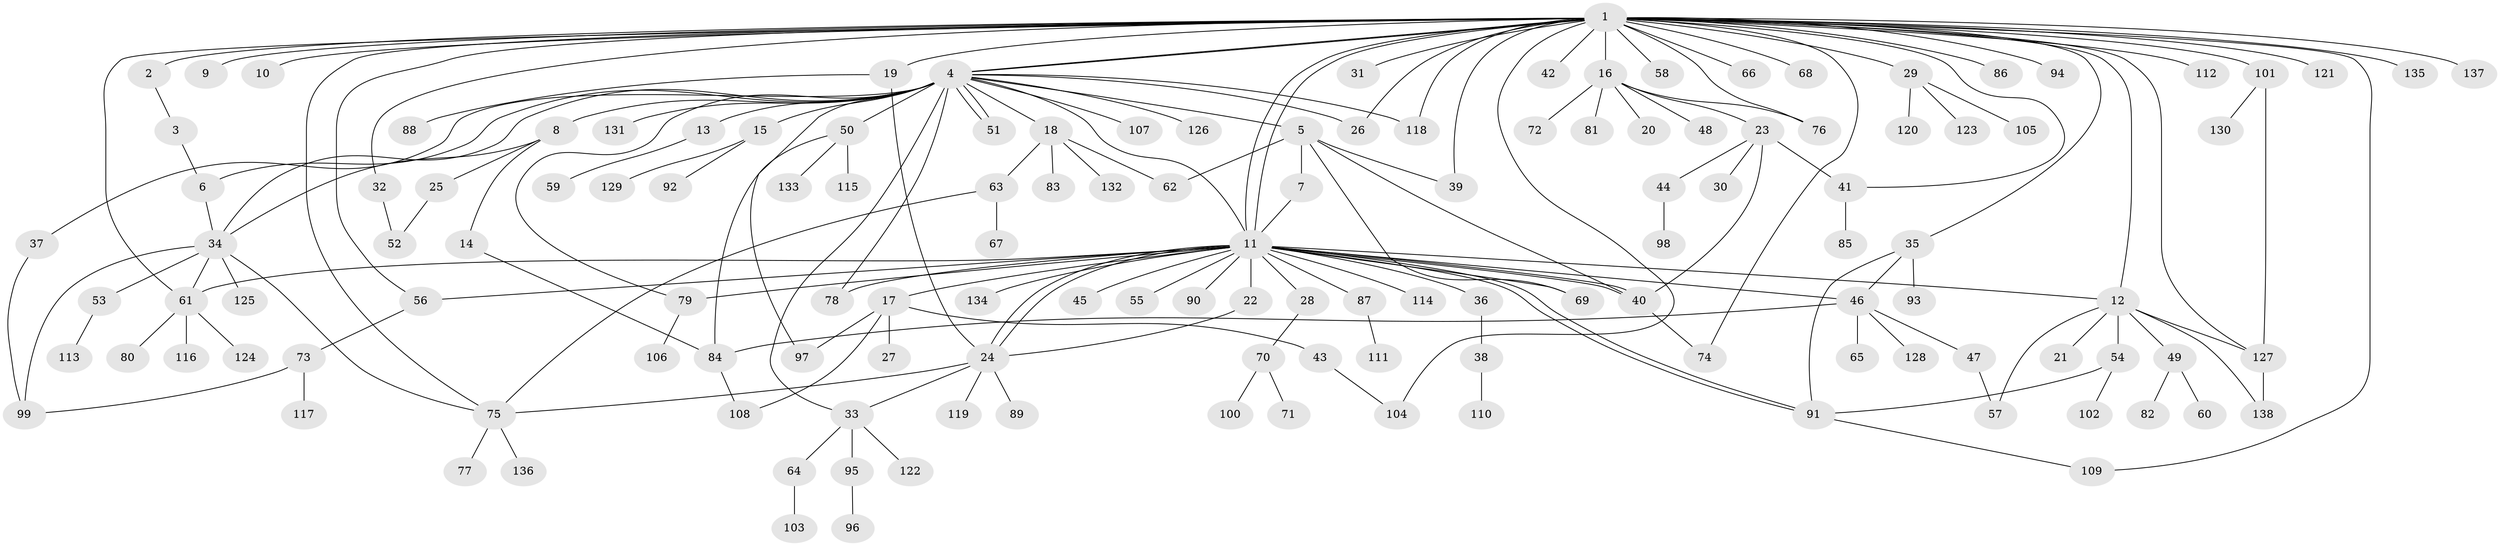 // Generated by graph-tools (version 1.1) at 2025/01/03/09/25 03:01:39]
// undirected, 138 vertices, 186 edges
graph export_dot {
graph [start="1"]
  node [color=gray90,style=filled];
  1;
  2;
  3;
  4;
  5;
  6;
  7;
  8;
  9;
  10;
  11;
  12;
  13;
  14;
  15;
  16;
  17;
  18;
  19;
  20;
  21;
  22;
  23;
  24;
  25;
  26;
  27;
  28;
  29;
  30;
  31;
  32;
  33;
  34;
  35;
  36;
  37;
  38;
  39;
  40;
  41;
  42;
  43;
  44;
  45;
  46;
  47;
  48;
  49;
  50;
  51;
  52;
  53;
  54;
  55;
  56;
  57;
  58;
  59;
  60;
  61;
  62;
  63;
  64;
  65;
  66;
  67;
  68;
  69;
  70;
  71;
  72;
  73;
  74;
  75;
  76;
  77;
  78;
  79;
  80;
  81;
  82;
  83;
  84;
  85;
  86;
  87;
  88;
  89;
  90;
  91;
  92;
  93;
  94;
  95;
  96;
  97;
  98;
  99;
  100;
  101;
  102;
  103;
  104;
  105;
  106;
  107;
  108;
  109;
  110;
  111;
  112;
  113;
  114;
  115;
  116;
  117;
  118;
  119;
  120;
  121;
  122;
  123;
  124;
  125;
  126;
  127;
  128;
  129;
  130;
  131;
  132;
  133;
  134;
  135;
  136;
  137;
  138;
  1 -- 2;
  1 -- 4;
  1 -- 4;
  1 -- 9;
  1 -- 10;
  1 -- 11;
  1 -- 11;
  1 -- 12;
  1 -- 16;
  1 -- 19;
  1 -- 26;
  1 -- 29;
  1 -- 31;
  1 -- 32;
  1 -- 35;
  1 -- 39;
  1 -- 41;
  1 -- 42;
  1 -- 56;
  1 -- 58;
  1 -- 61;
  1 -- 66;
  1 -- 68;
  1 -- 74;
  1 -- 75;
  1 -- 76;
  1 -- 86;
  1 -- 94;
  1 -- 101;
  1 -- 104;
  1 -- 109;
  1 -- 112;
  1 -- 118;
  1 -- 121;
  1 -- 127;
  1 -- 135;
  1 -- 137;
  2 -- 3;
  3 -- 6;
  4 -- 5;
  4 -- 6;
  4 -- 8;
  4 -- 11;
  4 -- 13;
  4 -- 15;
  4 -- 18;
  4 -- 26;
  4 -- 33;
  4 -- 34;
  4 -- 37;
  4 -- 50;
  4 -- 51;
  4 -- 51;
  4 -- 78;
  4 -- 79;
  4 -- 97;
  4 -- 107;
  4 -- 118;
  4 -- 126;
  4 -- 131;
  5 -- 7;
  5 -- 39;
  5 -- 40;
  5 -- 62;
  5 -- 69;
  6 -- 34;
  7 -- 11;
  8 -- 14;
  8 -- 25;
  8 -- 34;
  11 -- 12;
  11 -- 17;
  11 -- 22;
  11 -- 24;
  11 -- 24;
  11 -- 28;
  11 -- 36;
  11 -- 40;
  11 -- 40;
  11 -- 45;
  11 -- 46;
  11 -- 55;
  11 -- 56;
  11 -- 61;
  11 -- 69;
  11 -- 78;
  11 -- 79;
  11 -- 87;
  11 -- 90;
  11 -- 91;
  11 -- 91;
  11 -- 114;
  11 -- 134;
  12 -- 21;
  12 -- 49;
  12 -- 54;
  12 -- 57;
  12 -- 127;
  12 -- 138;
  13 -- 59;
  14 -- 84;
  15 -- 92;
  15 -- 129;
  16 -- 20;
  16 -- 23;
  16 -- 48;
  16 -- 72;
  16 -- 76;
  16 -- 81;
  17 -- 27;
  17 -- 43;
  17 -- 97;
  17 -- 108;
  18 -- 62;
  18 -- 63;
  18 -- 83;
  18 -- 132;
  19 -- 24;
  19 -- 88;
  22 -- 24;
  23 -- 30;
  23 -- 40;
  23 -- 41;
  23 -- 44;
  24 -- 33;
  24 -- 75;
  24 -- 89;
  24 -- 119;
  25 -- 52;
  28 -- 70;
  29 -- 105;
  29 -- 120;
  29 -- 123;
  32 -- 52;
  33 -- 64;
  33 -- 95;
  33 -- 122;
  34 -- 53;
  34 -- 61;
  34 -- 75;
  34 -- 99;
  34 -- 125;
  35 -- 46;
  35 -- 91;
  35 -- 93;
  36 -- 38;
  37 -- 99;
  38 -- 110;
  40 -- 74;
  41 -- 85;
  43 -- 104;
  44 -- 98;
  46 -- 47;
  46 -- 65;
  46 -- 84;
  46 -- 128;
  47 -- 57;
  49 -- 60;
  49 -- 82;
  50 -- 84;
  50 -- 115;
  50 -- 133;
  53 -- 113;
  54 -- 91;
  54 -- 102;
  56 -- 73;
  61 -- 80;
  61 -- 116;
  61 -- 124;
  63 -- 67;
  63 -- 75;
  64 -- 103;
  70 -- 71;
  70 -- 100;
  73 -- 99;
  73 -- 117;
  75 -- 77;
  75 -- 136;
  79 -- 106;
  84 -- 108;
  87 -- 111;
  91 -- 109;
  95 -- 96;
  101 -- 127;
  101 -- 130;
  127 -- 138;
}
